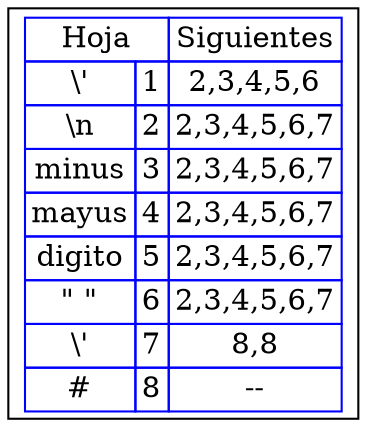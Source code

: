 digraph G{
rankdir=UD
node[shape=box]
concentrate=true
nodo0 [ label =<<table border='0' cellborder='1' color='blue' cellspacing='0'>
<tr><td colspan="2">Hoja</td><td>Siguientes</td></tr>

<tr><td>\'</td><td>1</td><td>2,3,4,5,6</td></tr>

<tr><td>\n</td><td>2</td><td>2,3,4,5,6,7</td></tr>

<tr><td>minus</td><td>3</td><td>2,3,4,5,6,7</td></tr>

<tr><td>mayus</td><td>4</td><td>2,3,4,5,6,7</td></tr>

<tr><td>digito</td><td>5</td><td>2,3,4,5,6,7</td></tr>

<tr><td>" "</td><td>6</td><td>2,3,4,5,6,7</td></tr>

<tr><td>\'</td><td>7</td><td>8,8</td></tr>

<tr><td>#</td><td>8</td><td>--</td></tr>

</table>
>];

}
